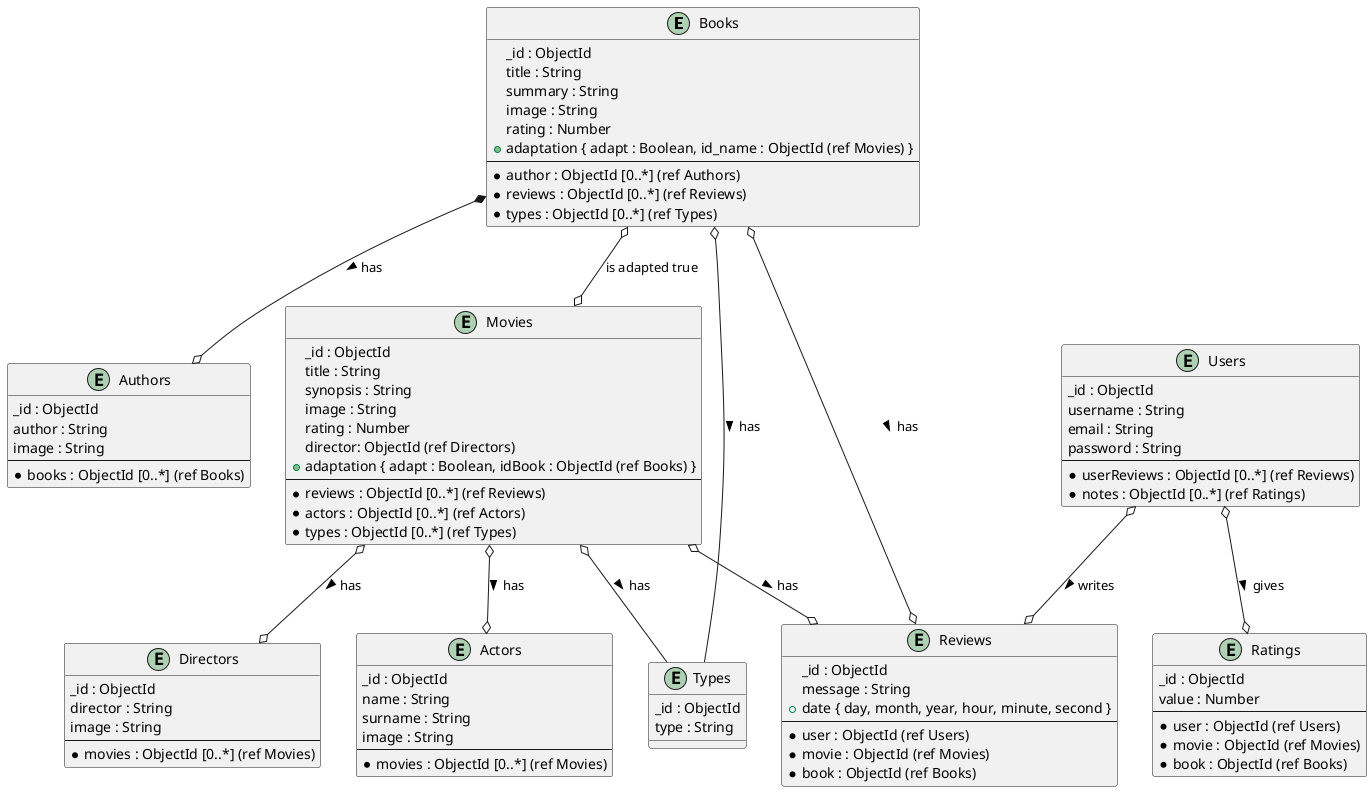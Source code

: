 @startuml

entity "Books" {
  _id : ObjectId
  title : String
  summary : String
  image : String
  rating : Number
  + adaptation { adapt : Boolean, id_name : ObjectId (ref Movies) }
  --
  * author : ObjectId [0..*] (ref Authors)
  * reviews : ObjectId [0..*] (ref Reviews)
  * types : ObjectId [0..*] (ref Types)
}

entity "Authors" {
  _id : ObjectId
  author : String
  image : String
  --
  * books : ObjectId [0..*] (ref Books)
}

entity "Movies" {
  _id : ObjectId
  title : String
  synopsis : String
  image : String
  rating : Number
  director: ObjectId (ref Directors)
  + adaptation { adapt : Boolean, idBook : ObjectId (ref Books) }
  --
  * reviews : ObjectId [0..*] (ref Reviews)
  * actors : ObjectId [0..*] (ref Actors)
  * types : ObjectId [0..*] (ref Types)
}

entity "Actors" {
  _id : ObjectId
  name : String
  surname : String
  image : String
  --
  * movies : ObjectId [0..*] (ref Movies)
}

entity "Directors" {
  _id : ObjectId
  director : String
  image : String
  --
  * movies : ObjectId [0..*] (ref Movies)
}

entity "Reviews" {
  _id : ObjectId
  message : String
  + date { day, month, year, hour, minute, second }
  --
  * user : ObjectId (ref Users)
  * movie : ObjectId (ref Movies)
  * book : ObjectId (ref Books)
}

entity "Types" {
  _id : ObjectId
  type : String
}

entity "Ratings" {
  _id : ObjectId
  value : Number
  --
  * user : ObjectId (ref Users)
  * movie : ObjectId (ref Movies)
  * book : ObjectId (ref Books)
}

entity "Users" {
  _id : ObjectId
  username : String
  email : String
  password : String
  --
  * userReviews : ObjectId [0..*] (ref Reviews)
  * notes : ObjectId [0..*] (ref Ratings)
}

"Books" *--o "Authors" : has > 
"Books" o--o "Reviews" : has >
"Books" o-- "Types" : has >
"Books" o--o "Movies" : is adapted true 
"Movies" o--o "Actors" : has >
"Movies" o--o "Directors" : has >
"Movies" o--o "Reviews" : has >
"Movies" o-- "Types" : has >
"Users" o--o "Reviews" : writes >
"Users" o--o "Ratings" : gives >

@enduml
